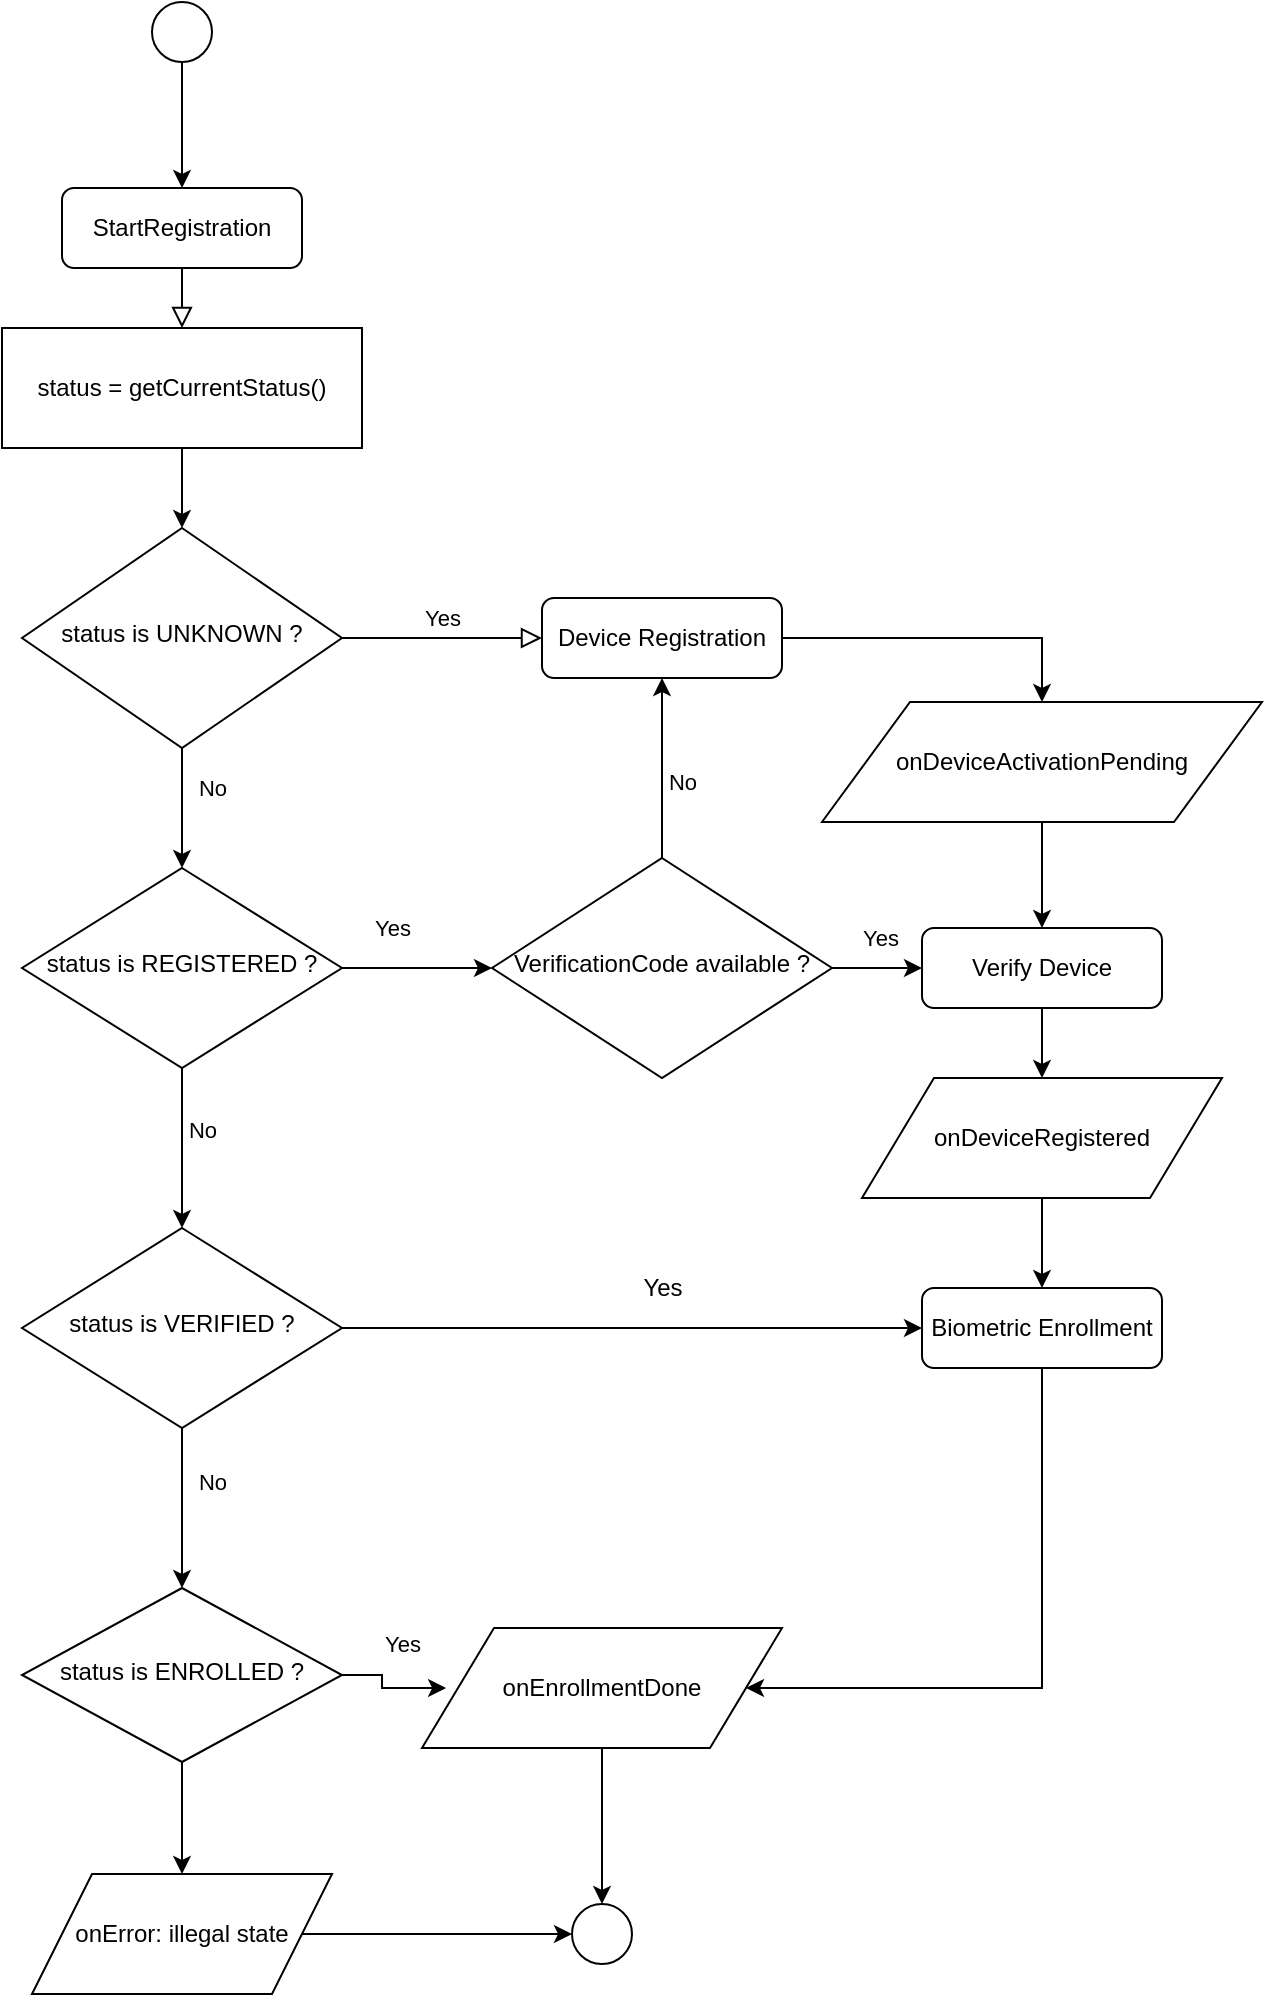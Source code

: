 <mxfile version="13.0.6" type="device"><diagram id="C5RBs43oDa-KdzZeNtuy" name="Page-1"><mxGraphModel dx="946" dy="574" grid="1" gridSize="10" guides="1" tooltips="1" connect="1" arrows="1" fold="1" page="1" pageScale="1" pageWidth="827" pageHeight="1169" math="0" shadow="0"><root><mxCell id="WIyWlLk6GJQsqaUBKTNV-0"/><mxCell id="WIyWlLk6GJQsqaUBKTNV-1" parent="WIyWlLk6GJQsqaUBKTNV-0"/><mxCell id="WIyWlLk6GJQsqaUBKTNV-2" value="" style="rounded=0;html=1;jettySize=auto;orthogonalLoop=1;fontSize=11;endArrow=block;endFill=0;endSize=8;strokeWidth=1;shadow=0;labelBackgroundColor=none;edgeStyle=orthogonalEdgeStyle;entryX=0.5;entryY=0;entryDx=0;entryDy=0;" parent="WIyWlLk6GJQsqaUBKTNV-1" source="WIyWlLk6GJQsqaUBKTNV-3" target="jKzzjh75EC_qR1nJdhne-0" edge="1"><mxGeometry relative="1" as="geometry"><mxPoint x="190" y="233" as="targetPoint"/></mxGeometry></mxCell><mxCell id="WIyWlLk6GJQsqaUBKTNV-3" value="StartRegistration" style="rounded=1;whiteSpace=wrap;html=1;fontSize=12;glass=0;strokeWidth=1;shadow=0;" parent="WIyWlLk6GJQsqaUBKTNV-1" vertex="1"><mxGeometry x="160" y="133" width="120" height="40" as="geometry"/></mxCell><mxCell id="WIyWlLk6GJQsqaUBKTNV-9" value="Yes" style="edgeStyle=orthogonalEdgeStyle;rounded=0;html=1;jettySize=auto;orthogonalLoop=1;fontSize=11;endArrow=block;endFill=0;endSize=8;strokeWidth=1;shadow=0;labelBackgroundColor=none;" parent="WIyWlLk6GJQsqaUBKTNV-1" source="WIyWlLk6GJQsqaUBKTNV-10" target="WIyWlLk6GJQsqaUBKTNV-12" edge="1"><mxGeometry y="10" relative="1" as="geometry"><mxPoint as="offset"/></mxGeometry></mxCell><mxCell id="jKzzjh75EC_qR1nJdhne-6" style="edgeStyle=orthogonalEdgeStyle;rounded=0;orthogonalLoop=1;jettySize=auto;html=1;exitX=0.5;exitY=1;exitDx=0;exitDy=0;" edge="1" parent="WIyWlLk6GJQsqaUBKTNV-1" source="WIyWlLk6GJQsqaUBKTNV-10" target="jKzzjh75EC_qR1nJdhne-5"><mxGeometry relative="1" as="geometry"/></mxCell><mxCell id="jKzzjh75EC_qR1nJdhne-19" value="No" style="edgeLabel;html=1;align=center;verticalAlign=middle;resizable=0;points=[];" vertex="1" connectable="0" parent="jKzzjh75EC_qR1nJdhne-6"><mxGeometry x="-0.367" y="-3" relative="1" as="geometry"><mxPoint x="18" y="1" as="offset"/></mxGeometry></mxCell><mxCell id="WIyWlLk6GJQsqaUBKTNV-10" value="status is UNKNOWN ?" style="rhombus;whiteSpace=wrap;html=1;shadow=0;fontFamily=Helvetica;fontSize=12;align=center;strokeWidth=1;spacing=6;spacingTop=-4;" parent="WIyWlLk6GJQsqaUBKTNV-1" vertex="1"><mxGeometry x="140" y="303" width="160" height="110" as="geometry"/></mxCell><mxCell id="jKzzjh75EC_qR1nJdhne-39" style="edgeStyle=orthogonalEdgeStyle;rounded=0;orthogonalLoop=1;jettySize=auto;html=1;exitX=1;exitY=0.5;exitDx=0;exitDy=0;entryX=0.5;entryY=0;entryDx=0;entryDy=0;" edge="1" parent="WIyWlLk6GJQsqaUBKTNV-1" source="WIyWlLk6GJQsqaUBKTNV-12" target="jKzzjh75EC_qR1nJdhne-35"><mxGeometry relative="1" as="geometry"/></mxCell><mxCell id="WIyWlLk6GJQsqaUBKTNV-12" value="Device Registration" style="rounded=1;whiteSpace=wrap;html=1;fontSize=12;glass=0;strokeWidth=1;shadow=0;" parent="WIyWlLk6GJQsqaUBKTNV-1" vertex="1"><mxGeometry x="400" y="338" width="120" height="40" as="geometry"/></mxCell><mxCell id="jKzzjh75EC_qR1nJdhne-4" style="edgeStyle=orthogonalEdgeStyle;rounded=0;orthogonalLoop=1;jettySize=auto;html=1;exitX=0.5;exitY=1;exitDx=0;exitDy=0;" edge="1" parent="WIyWlLk6GJQsqaUBKTNV-1" source="jKzzjh75EC_qR1nJdhne-0" target="WIyWlLk6GJQsqaUBKTNV-10"><mxGeometry relative="1" as="geometry"/></mxCell><mxCell id="jKzzjh75EC_qR1nJdhne-0" value="status = getCurrentStatus()" style="rounded=0;whiteSpace=wrap;html=1;" vertex="1" parent="WIyWlLk6GJQsqaUBKTNV-1"><mxGeometry x="130" y="203" width="180" height="60" as="geometry"/></mxCell><mxCell id="jKzzjh75EC_qR1nJdhne-8" style="edgeStyle=orthogonalEdgeStyle;rounded=0;orthogonalLoop=1;jettySize=auto;html=1;entryX=0;entryY=0.5;entryDx=0;entryDy=0;" edge="1" parent="WIyWlLk6GJQsqaUBKTNV-1" source="jKzzjh75EC_qR1nJdhne-5" target="jKzzjh75EC_qR1nJdhne-9"><mxGeometry relative="1" as="geometry"><mxPoint x="380" y="525" as="targetPoint"/></mxGeometry></mxCell><mxCell id="jKzzjh75EC_qR1nJdhne-18" value="Yes" style="edgeLabel;html=1;align=center;verticalAlign=middle;resizable=0;points=[];" vertex="1" connectable="0" parent="jKzzjh75EC_qR1nJdhne-8"><mxGeometry x="-0.333" y="3" relative="1" as="geometry"><mxPoint y="-17" as="offset"/></mxGeometry></mxCell><mxCell id="jKzzjh75EC_qR1nJdhne-17" value="" style="edgeStyle=orthogonalEdgeStyle;rounded=0;orthogonalLoop=1;jettySize=auto;html=1;" edge="1" parent="WIyWlLk6GJQsqaUBKTNV-1" source="jKzzjh75EC_qR1nJdhne-5" target="jKzzjh75EC_qR1nJdhne-16"><mxGeometry relative="1" as="geometry"/></mxCell><mxCell id="jKzzjh75EC_qR1nJdhne-20" value="No" style="edgeLabel;html=1;align=center;verticalAlign=middle;resizable=0;points=[];" vertex="1" connectable="0" parent="jKzzjh75EC_qR1nJdhne-17"><mxGeometry x="-0.225" y="4" relative="1" as="geometry"><mxPoint x="6" as="offset"/></mxGeometry></mxCell><mxCell id="jKzzjh75EC_qR1nJdhne-5" value="status is REGISTERED ?" style="rhombus;whiteSpace=wrap;html=1;shadow=0;fontFamily=Helvetica;fontSize=12;align=center;strokeWidth=1;spacing=6;spacingTop=-4;" vertex="1" parent="WIyWlLk6GJQsqaUBKTNV-1"><mxGeometry x="140" y="473" width="160" height="100" as="geometry"/></mxCell><mxCell id="jKzzjh75EC_qR1nJdhne-24" style="edgeStyle=orthogonalEdgeStyle;rounded=0;orthogonalLoop=1;jettySize=auto;html=1;exitX=1;exitY=0.5;exitDx=0;exitDy=0;" edge="1" parent="WIyWlLk6GJQsqaUBKTNV-1" source="jKzzjh75EC_qR1nJdhne-16" target="jKzzjh75EC_qR1nJdhne-23"><mxGeometry relative="1" as="geometry"/></mxCell><mxCell id="jKzzjh75EC_qR1nJdhne-28" value="" style="edgeStyle=orthogonalEdgeStyle;rounded=0;orthogonalLoop=1;jettySize=auto;html=1;" edge="1" parent="WIyWlLk6GJQsqaUBKTNV-1" source="jKzzjh75EC_qR1nJdhne-16" target="jKzzjh75EC_qR1nJdhne-27"><mxGeometry relative="1" as="geometry"/></mxCell><mxCell id="jKzzjh75EC_qR1nJdhne-55" value="No" style="edgeLabel;html=1;align=center;verticalAlign=middle;resizable=0;points=[];" vertex="1" connectable="0" parent="jKzzjh75EC_qR1nJdhne-28"><mxGeometry x="-0.425" y="2" relative="1" as="geometry"><mxPoint x="13" y="4" as="offset"/></mxGeometry></mxCell><mxCell id="jKzzjh75EC_qR1nJdhne-16" value="status is VERIFIED ?" style="rhombus;whiteSpace=wrap;html=1;shadow=0;fontFamily=Helvetica;fontSize=12;align=center;strokeWidth=1;spacing=6;spacingTop=-4;" vertex="1" parent="WIyWlLk6GJQsqaUBKTNV-1"><mxGeometry x="140" y="653" width="160" height="100" as="geometry"/></mxCell><mxCell id="jKzzjh75EC_qR1nJdhne-41" style="edgeStyle=orthogonalEdgeStyle;rounded=0;orthogonalLoop=1;jettySize=auto;html=1;exitX=0.5;exitY=1;exitDx=0;exitDy=0;entryX=0.5;entryY=0;entryDx=0;entryDy=0;" edge="1" parent="WIyWlLk6GJQsqaUBKTNV-1" source="jKzzjh75EC_qR1nJdhne-45" target="jKzzjh75EC_qR1nJdhne-44"><mxGeometry relative="1" as="geometry"><mxPoint x="430" y="1020" as="targetPoint"/></mxGeometry></mxCell><mxCell id="jKzzjh75EC_qR1nJdhne-50" value="Yes" style="edgeStyle=orthogonalEdgeStyle;rounded=0;orthogonalLoop=1;jettySize=auto;html=1;exitX=1;exitY=0.5;exitDx=0;exitDy=0;entryX=0.067;entryY=0.5;entryDx=0;entryDy=0;entryPerimeter=0;" edge="1" parent="WIyWlLk6GJQsqaUBKTNV-1" source="jKzzjh75EC_qR1nJdhne-27" target="jKzzjh75EC_qR1nJdhne-45"><mxGeometry x="-0.317" y="19" relative="1" as="geometry"><mxPoint x="-9" y="-16" as="offset"/></mxGeometry></mxCell><mxCell id="jKzzjh75EC_qR1nJdhne-54" style="edgeStyle=orthogonalEdgeStyle;rounded=0;orthogonalLoop=1;jettySize=auto;html=1;exitX=0.5;exitY=1;exitDx=0;exitDy=0;" edge="1" parent="WIyWlLk6GJQsqaUBKTNV-1" source="jKzzjh75EC_qR1nJdhne-27" target="jKzzjh75EC_qR1nJdhne-52"><mxGeometry relative="1" as="geometry"/></mxCell><mxCell id="jKzzjh75EC_qR1nJdhne-27" value="status is ENROLLED&amp;nbsp;?" style="rhombus;whiteSpace=wrap;html=1;shadow=0;fontFamily=Helvetica;fontSize=12;align=center;strokeWidth=1;spacing=6;spacingTop=-4;" vertex="1" parent="WIyWlLk6GJQsqaUBKTNV-1"><mxGeometry x="140" y="833" width="160" height="87" as="geometry"/></mxCell><mxCell id="jKzzjh75EC_qR1nJdhne-10" style="edgeStyle=orthogonalEdgeStyle;rounded=0;orthogonalLoop=1;jettySize=auto;html=1;exitX=0.5;exitY=0;exitDx=0;exitDy=0;" edge="1" parent="WIyWlLk6GJQsqaUBKTNV-1" source="jKzzjh75EC_qR1nJdhne-9" target="WIyWlLk6GJQsqaUBKTNV-12"><mxGeometry relative="1" as="geometry"/></mxCell><mxCell id="jKzzjh75EC_qR1nJdhne-11" value="No" style="edgeLabel;html=1;align=center;verticalAlign=middle;resizable=0;points=[];" vertex="1" connectable="0" parent="jKzzjh75EC_qR1nJdhne-10"><mxGeometry x="-0.39" y="-1" relative="1" as="geometry"><mxPoint x="9" y="-11" as="offset"/></mxGeometry></mxCell><mxCell id="jKzzjh75EC_qR1nJdhne-15" value="Yes&lt;br&gt;" style="edgeStyle=orthogonalEdgeStyle;rounded=0;orthogonalLoop=1;jettySize=auto;html=1;exitX=1;exitY=0.5;exitDx=0;exitDy=0;" edge="1" parent="WIyWlLk6GJQsqaUBKTNV-1" source="jKzzjh75EC_qR1nJdhne-9" target="jKzzjh75EC_qR1nJdhne-12"><mxGeometry x="0.048" y="15" relative="1" as="geometry"><mxPoint as="offset"/></mxGeometry></mxCell><mxCell id="jKzzjh75EC_qR1nJdhne-9" value="VerificationCode available ?" style="rhombus;whiteSpace=wrap;html=1;shadow=0;fontFamily=Helvetica;fontSize=12;align=center;strokeWidth=1;spacing=6;spacingTop=-4;" vertex="1" parent="WIyWlLk6GJQsqaUBKTNV-1"><mxGeometry x="375" y="468" width="170" height="110" as="geometry"/></mxCell><mxCell id="jKzzjh75EC_qR1nJdhne-30" style="edgeStyle=orthogonalEdgeStyle;rounded=0;orthogonalLoop=1;jettySize=auto;html=1;exitX=0.5;exitY=1;exitDx=0;exitDy=0;" edge="1" parent="WIyWlLk6GJQsqaUBKTNV-1" source="jKzzjh75EC_qR1nJdhne-36" target="jKzzjh75EC_qR1nJdhne-23"><mxGeometry relative="1" as="geometry"/></mxCell><mxCell id="jKzzjh75EC_qR1nJdhne-12" value="Verify Device" style="rounded=1;whiteSpace=wrap;html=1;fontSize=12;glass=0;strokeWidth=1;shadow=0;" vertex="1" parent="WIyWlLk6GJQsqaUBKTNV-1"><mxGeometry x="590" y="503" width="120" height="40" as="geometry"/></mxCell><mxCell id="jKzzjh75EC_qR1nJdhne-51" style="edgeStyle=orthogonalEdgeStyle;rounded=0;orthogonalLoop=1;jettySize=auto;html=1;exitX=0.5;exitY=1;exitDx=0;exitDy=0;entryX=1;entryY=0.5;entryDx=0;entryDy=0;" edge="1" parent="WIyWlLk6GJQsqaUBKTNV-1" source="jKzzjh75EC_qR1nJdhne-23" target="jKzzjh75EC_qR1nJdhne-45"><mxGeometry relative="1" as="geometry"><Array as="points"><mxPoint x="650" y="883"/></Array></mxGeometry></mxCell><mxCell id="jKzzjh75EC_qR1nJdhne-23" value="Biometric Enrollment" style="rounded=1;whiteSpace=wrap;html=1;fontSize=12;glass=0;strokeWidth=1;shadow=0;" vertex="1" parent="WIyWlLk6GJQsqaUBKTNV-1"><mxGeometry x="590" y="683" width="120" height="40" as="geometry"/></mxCell><mxCell id="jKzzjh75EC_qR1nJdhne-25" value="Yes" style="text;html=1;align=center;verticalAlign=middle;resizable=0;points=[];autosize=1;" vertex="1" parent="WIyWlLk6GJQsqaUBKTNV-1"><mxGeometry x="440" y="673" width="40" height="20" as="geometry"/></mxCell><mxCell id="jKzzjh75EC_qR1nJdhne-40" style="edgeStyle=orthogonalEdgeStyle;rounded=0;orthogonalLoop=1;jettySize=auto;html=1;exitX=0.5;exitY=1;exitDx=0;exitDy=0;entryX=0.5;entryY=0;entryDx=0;entryDy=0;" edge="1" parent="WIyWlLk6GJQsqaUBKTNV-1" source="jKzzjh75EC_qR1nJdhne-35" target="jKzzjh75EC_qR1nJdhne-12"><mxGeometry relative="1" as="geometry"/></mxCell><mxCell id="jKzzjh75EC_qR1nJdhne-35" value="onDeviceActivationPending" style="shape=parallelogram;perimeter=parallelogramPerimeter;whiteSpace=wrap;html=1;" vertex="1" parent="WIyWlLk6GJQsqaUBKTNV-1"><mxGeometry x="540" y="390" width="220" height="60" as="geometry"/></mxCell><mxCell id="jKzzjh75EC_qR1nJdhne-36" value="onDeviceRegistered" style="shape=parallelogram;perimeter=parallelogramPerimeter;whiteSpace=wrap;html=1;" vertex="1" parent="WIyWlLk6GJQsqaUBKTNV-1"><mxGeometry x="560" y="578" width="180" height="60" as="geometry"/></mxCell><mxCell id="jKzzjh75EC_qR1nJdhne-37" style="edgeStyle=orthogonalEdgeStyle;rounded=0;orthogonalLoop=1;jettySize=auto;html=1;exitX=0.5;exitY=1;exitDx=0;exitDy=0;" edge="1" parent="WIyWlLk6GJQsqaUBKTNV-1" source="jKzzjh75EC_qR1nJdhne-12" target="jKzzjh75EC_qR1nJdhne-36"><mxGeometry relative="1" as="geometry"><mxPoint x="650" y="543" as="sourcePoint"/><mxPoint x="650" y="683" as="targetPoint"/></mxGeometry></mxCell><mxCell id="jKzzjh75EC_qR1nJdhne-43" style="edgeStyle=orthogonalEdgeStyle;rounded=0;orthogonalLoop=1;jettySize=auto;html=1;exitX=0.5;exitY=1;exitDx=0;exitDy=0;" edge="1" parent="WIyWlLk6GJQsqaUBKTNV-1" source="jKzzjh75EC_qR1nJdhne-42" target="WIyWlLk6GJQsqaUBKTNV-3"><mxGeometry relative="1" as="geometry"/></mxCell><mxCell id="jKzzjh75EC_qR1nJdhne-42" value="" style="ellipse;whiteSpace=wrap;html=1;aspect=fixed;" vertex="1" parent="WIyWlLk6GJQsqaUBKTNV-1"><mxGeometry x="205" y="40" width="30" height="30" as="geometry"/></mxCell><mxCell id="jKzzjh75EC_qR1nJdhne-44" value="" style="ellipse;whiteSpace=wrap;html=1;aspect=fixed;" vertex="1" parent="WIyWlLk6GJQsqaUBKTNV-1"><mxGeometry x="415" y="991" width="30" height="30" as="geometry"/></mxCell><mxCell id="jKzzjh75EC_qR1nJdhne-45" value="onEnrollmentDone" style="shape=parallelogram;perimeter=parallelogramPerimeter;whiteSpace=wrap;html=1;" vertex="1" parent="WIyWlLk6GJQsqaUBKTNV-1"><mxGeometry x="340" y="853" width="180" height="60" as="geometry"/></mxCell><mxCell id="jKzzjh75EC_qR1nJdhne-53" style="edgeStyle=orthogonalEdgeStyle;rounded=0;orthogonalLoop=1;jettySize=auto;html=1;exitX=1;exitY=0.5;exitDx=0;exitDy=0;entryX=0;entryY=0.5;entryDx=0;entryDy=0;" edge="1" parent="WIyWlLk6GJQsqaUBKTNV-1" source="jKzzjh75EC_qR1nJdhne-52" target="jKzzjh75EC_qR1nJdhne-44"><mxGeometry relative="1" as="geometry"/></mxCell><mxCell id="jKzzjh75EC_qR1nJdhne-52" value="onError: illegal state" style="shape=parallelogram;perimeter=parallelogramPerimeter;whiteSpace=wrap;html=1;" vertex="1" parent="WIyWlLk6GJQsqaUBKTNV-1"><mxGeometry x="145" y="976" width="150" height="60" as="geometry"/></mxCell></root></mxGraphModel></diagram></mxfile>